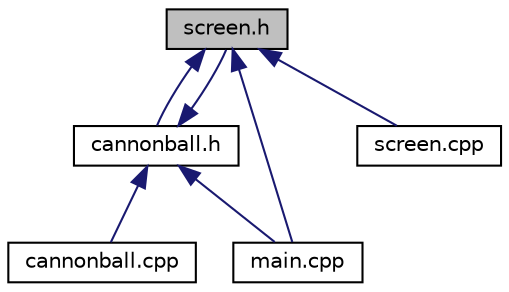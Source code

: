 digraph "screen.h"
{
  edge [fontname="Helvetica",fontsize="10",labelfontname="Helvetica",labelfontsize="10"];
  node [fontname="Helvetica",fontsize="10",shape=record];
  Node12 [label="screen.h",height=0.2,width=0.4,color="black", fillcolor="grey75", style="filled", fontcolor="black"];
  Node12 -> Node13 [dir="back",color="midnightblue",fontsize="10",style="solid",fontname="Helvetica"];
  Node13 [label="cannonball.h",height=0.2,width=0.4,color="black", fillcolor="white", style="filled",URL="$d4/dee/a00008.html"];
  Node13 -> Node14 [dir="back",color="midnightblue",fontsize="10",style="solid",fontname="Helvetica"];
  Node14 [label="cannonball.cpp",height=0.2,width=0.4,color="black", fillcolor="white", style="filled",URL="$dd/dad/a00005.html"];
  Node13 -> Node12 [dir="back",color="midnightblue",fontsize="10",style="solid",fontname="Helvetica"];
  Node13 -> Node15 [dir="back",color="midnightblue",fontsize="10",style="solid",fontname="Helvetica"];
  Node15 [label="main.cpp",height=0.2,width=0.4,color="black", fillcolor="white", style="filled",URL="$db/db2/a00020.html"];
  Node12 -> Node15 [dir="back",color="midnightblue",fontsize="10",style="solid",fontname="Helvetica"];
  Node12 -> Node16 [dir="back",color="midnightblue",fontsize="10",style="solid",fontname="Helvetica"];
  Node16 [label="screen.cpp",height=0.2,width=0.4,color="black", fillcolor="white", style="filled",URL="$d3/d52/a00023.html"];
}

